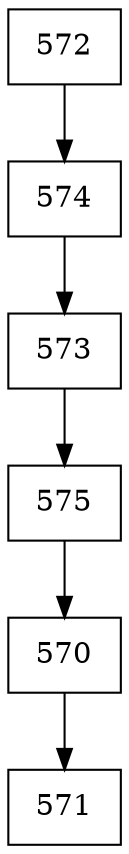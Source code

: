 digraph G {
  node [shape=record];
  node0 [label="{572}"];
  node0 -> node1;
  node1 [label="{574}"];
  node1 -> node2;
  node2 [label="{573}"];
  node2 -> node3;
  node3 [label="{575}"];
  node3 -> node4;
  node4 [label="{570}"];
  node4 -> node5;
  node5 [label="{571}"];
}
